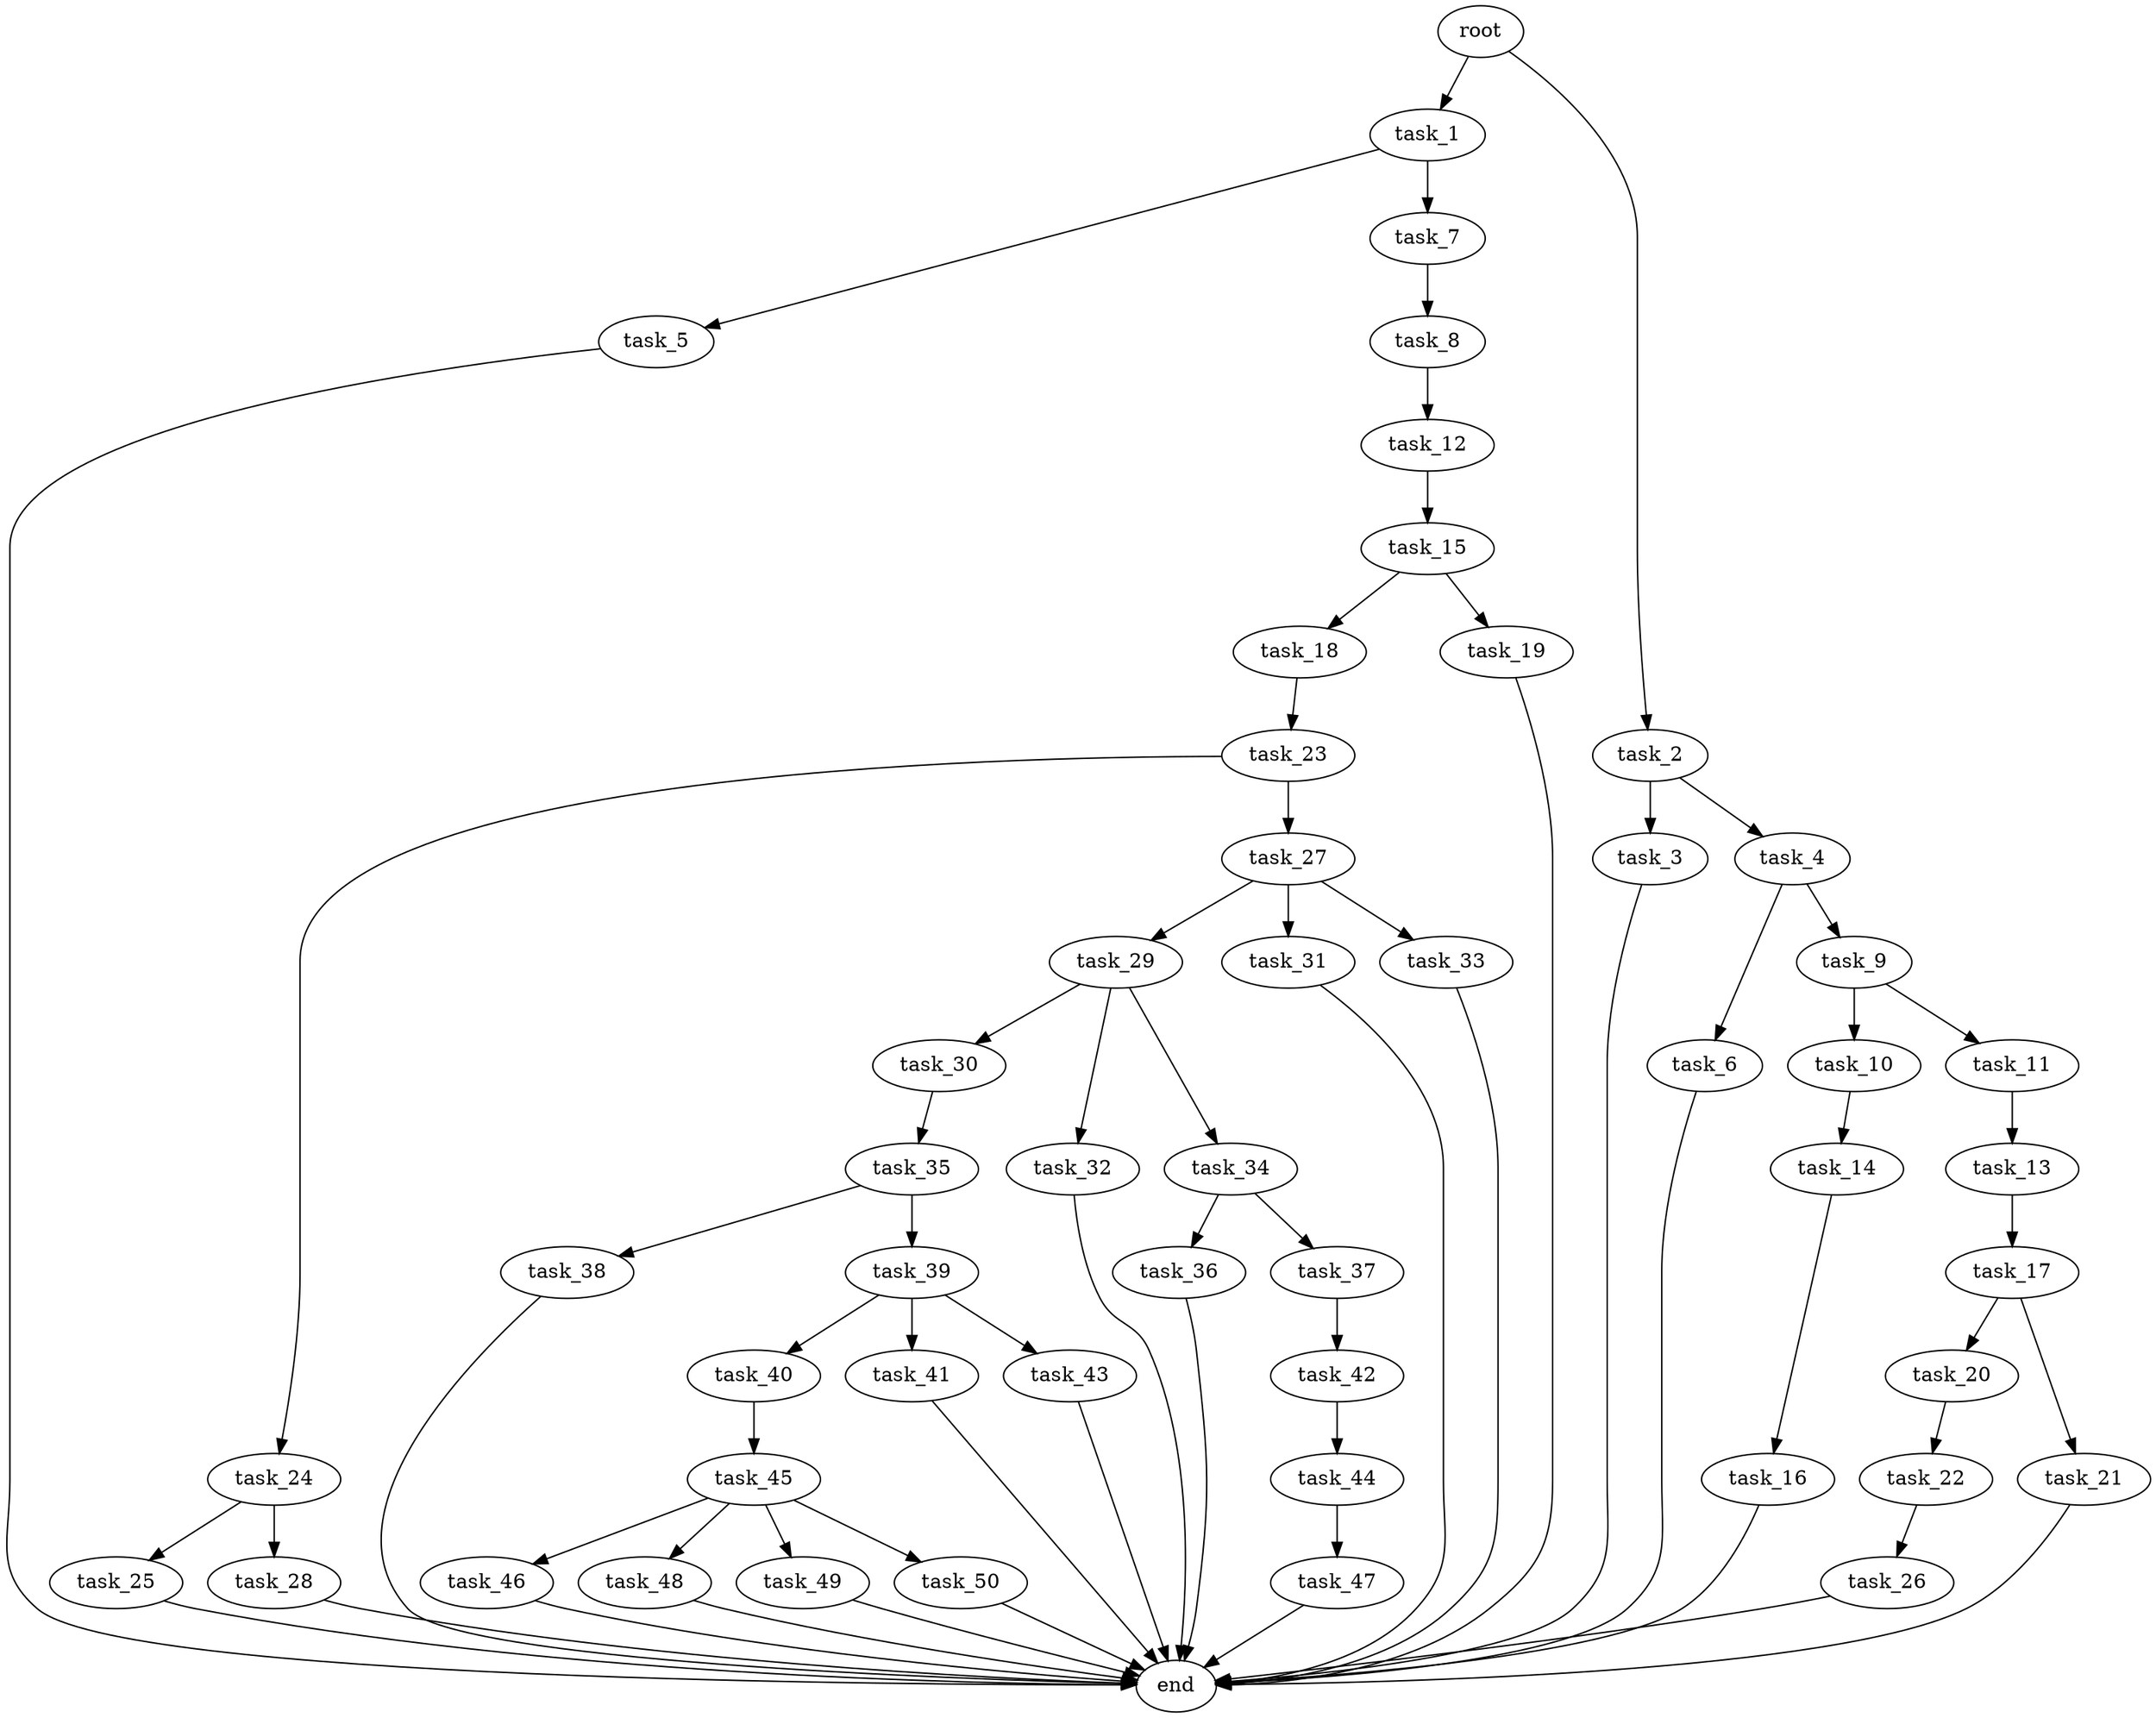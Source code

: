 digraph G {
  root [size="0.000000e+00"];
  task_1 [size="1.520289e+09"];
  task_2 [size="7.132680e+09"];
  task_3 [size="2.665200e+09"];
  task_4 [size="3.902345e+09"];
  task_5 [size="2.354570e+09"];
  task_6 [size="1.683820e+09"];
  task_7 [size="4.125151e+09"];
  task_8 [size="8.863358e+09"];
  task_9 [size="9.666291e+09"];
  task_10 [size="3.953303e+09"];
  task_11 [size="2.258508e+08"];
  task_12 [size="1.458396e+09"];
  task_13 [size="3.240685e+09"];
  task_14 [size="2.970270e+09"];
  task_15 [size="5.352339e+09"];
  task_16 [size="6.812810e+07"];
  task_17 [size="6.225265e+09"];
  task_18 [size="3.447661e+09"];
  task_19 [size="6.192666e+09"];
  task_20 [size="5.678171e+09"];
  task_21 [size="4.897569e+09"];
  task_22 [size="7.695849e+09"];
  task_23 [size="7.215118e+09"];
  task_24 [size="9.701743e+09"];
  task_25 [size="7.966758e+09"];
  task_26 [size="1.956458e+09"];
  task_27 [size="8.305953e+09"];
  task_28 [size="9.767482e+09"];
  task_29 [size="8.527297e+09"];
  task_30 [size="3.159156e+09"];
  task_31 [size="3.463221e+09"];
  task_32 [size="5.643686e+09"];
  task_33 [size="6.435344e+09"];
  task_34 [size="1.461342e+09"];
  task_35 [size="7.198397e+09"];
  task_36 [size="2.695054e+09"];
  task_37 [size="8.542987e+08"];
  task_38 [size="6.448416e+08"];
  task_39 [size="6.754450e+09"];
  task_40 [size="9.876402e+09"];
  task_41 [size="9.631790e+09"];
  task_42 [size="4.561040e+09"];
  task_43 [size="2.184962e+09"];
  task_44 [size="5.277533e+09"];
  task_45 [size="1.485028e+09"];
  task_46 [size="3.552108e+09"];
  task_47 [size="9.578460e+09"];
  task_48 [size="4.630701e+09"];
  task_49 [size="4.311456e+09"];
  task_50 [size="1.034997e+09"];
  end [size="0.000000e+00"];

  root -> task_1 [size="1.000000e-12"];
  root -> task_2 [size="1.000000e-12"];
  task_1 -> task_5 [size="2.354570e+08"];
  task_1 -> task_7 [size="4.125151e+08"];
  task_2 -> task_3 [size="2.665200e+08"];
  task_2 -> task_4 [size="3.902345e+08"];
  task_3 -> end [size="1.000000e-12"];
  task_4 -> task_6 [size="1.683820e+08"];
  task_4 -> task_9 [size="9.666291e+08"];
  task_5 -> end [size="1.000000e-12"];
  task_6 -> end [size="1.000000e-12"];
  task_7 -> task_8 [size="8.863358e+08"];
  task_8 -> task_12 [size="1.458396e+08"];
  task_9 -> task_10 [size="3.953303e+08"];
  task_9 -> task_11 [size="2.258508e+07"];
  task_10 -> task_14 [size="2.970270e+08"];
  task_11 -> task_13 [size="3.240685e+08"];
  task_12 -> task_15 [size="5.352339e+08"];
  task_13 -> task_17 [size="6.225265e+08"];
  task_14 -> task_16 [size="6.812810e+06"];
  task_15 -> task_18 [size="3.447661e+08"];
  task_15 -> task_19 [size="6.192666e+08"];
  task_16 -> end [size="1.000000e-12"];
  task_17 -> task_20 [size="5.678171e+08"];
  task_17 -> task_21 [size="4.897569e+08"];
  task_18 -> task_23 [size="7.215118e+08"];
  task_19 -> end [size="1.000000e-12"];
  task_20 -> task_22 [size="7.695849e+08"];
  task_21 -> end [size="1.000000e-12"];
  task_22 -> task_26 [size="1.956458e+08"];
  task_23 -> task_24 [size="9.701743e+08"];
  task_23 -> task_27 [size="8.305953e+08"];
  task_24 -> task_25 [size="7.966758e+08"];
  task_24 -> task_28 [size="9.767482e+08"];
  task_25 -> end [size="1.000000e-12"];
  task_26 -> end [size="1.000000e-12"];
  task_27 -> task_29 [size="8.527297e+08"];
  task_27 -> task_31 [size="3.463221e+08"];
  task_27 -> task_33 [size="6.435344e+08"];
  task_28 -> end [size="1.000000e-12"];
  task_29 -> task_30 [size="3.159156e+08"];
  task_29 -> task_32 [size="5.643686e+08"];
  task_29 -> task_34 [size="1.461342e+08"];
  task_30 -> task_35 [size="7.198397e+08"];
  task_31 -> end [size="1.000000e-12"];
  task_32 -> end [size="1.000000e-12"];
  task_33 -> end [size="1.000000e-12"];
  task_34 -> task_36 [size="2.695054e+08"];
  task_34 -> task_37 [size="8.542987e+07"];
  task_35 -> task_38 [size="6.448416e+07"];
  task_35 -> task_39 [size="6.754450e+08"];
  task_36 -> end [size="1.000000e-12"];
  task_37 -> task_42 [size="4.561040e+08"];
  task_38 -> end [size="1.000000e-12"];
  task_39 -> task_40 [size="9.876402e+08"];
  task_39 -> task_41 [size="9.631790e+08"];
  task_39 -> task_43 [size="2.184962e+08"];
  task_40 -> task_45 [size="1.485028e+08"];
  task_41 -> end [size="1.000000e-12"];
  task_42 -> task_44 [size="5.277533e+08"];
  task_43 -> end [size="1.000000e-12"];
  task_44 -> task_47 [size="9.578460e+08"];
  task_45 -> task_46 [size="3.552108e+08"];
  task_45 -> task_48 [size="4.630701e+08"];
  task_45 -> task_49 [size="4.311456e+08"];
  task_45 -> task_50 [size="1.034997e+08"];
  task_46 -> end [size="1.000000e-12"];
  task_47 -> end [size="1.000000e-12"];
  task_48 -> end [size="1.000000e-12"];
  task_49 -> end [size="1.000000e-12"];
  task_50 -> end [size="1.000000e-12"];
}
